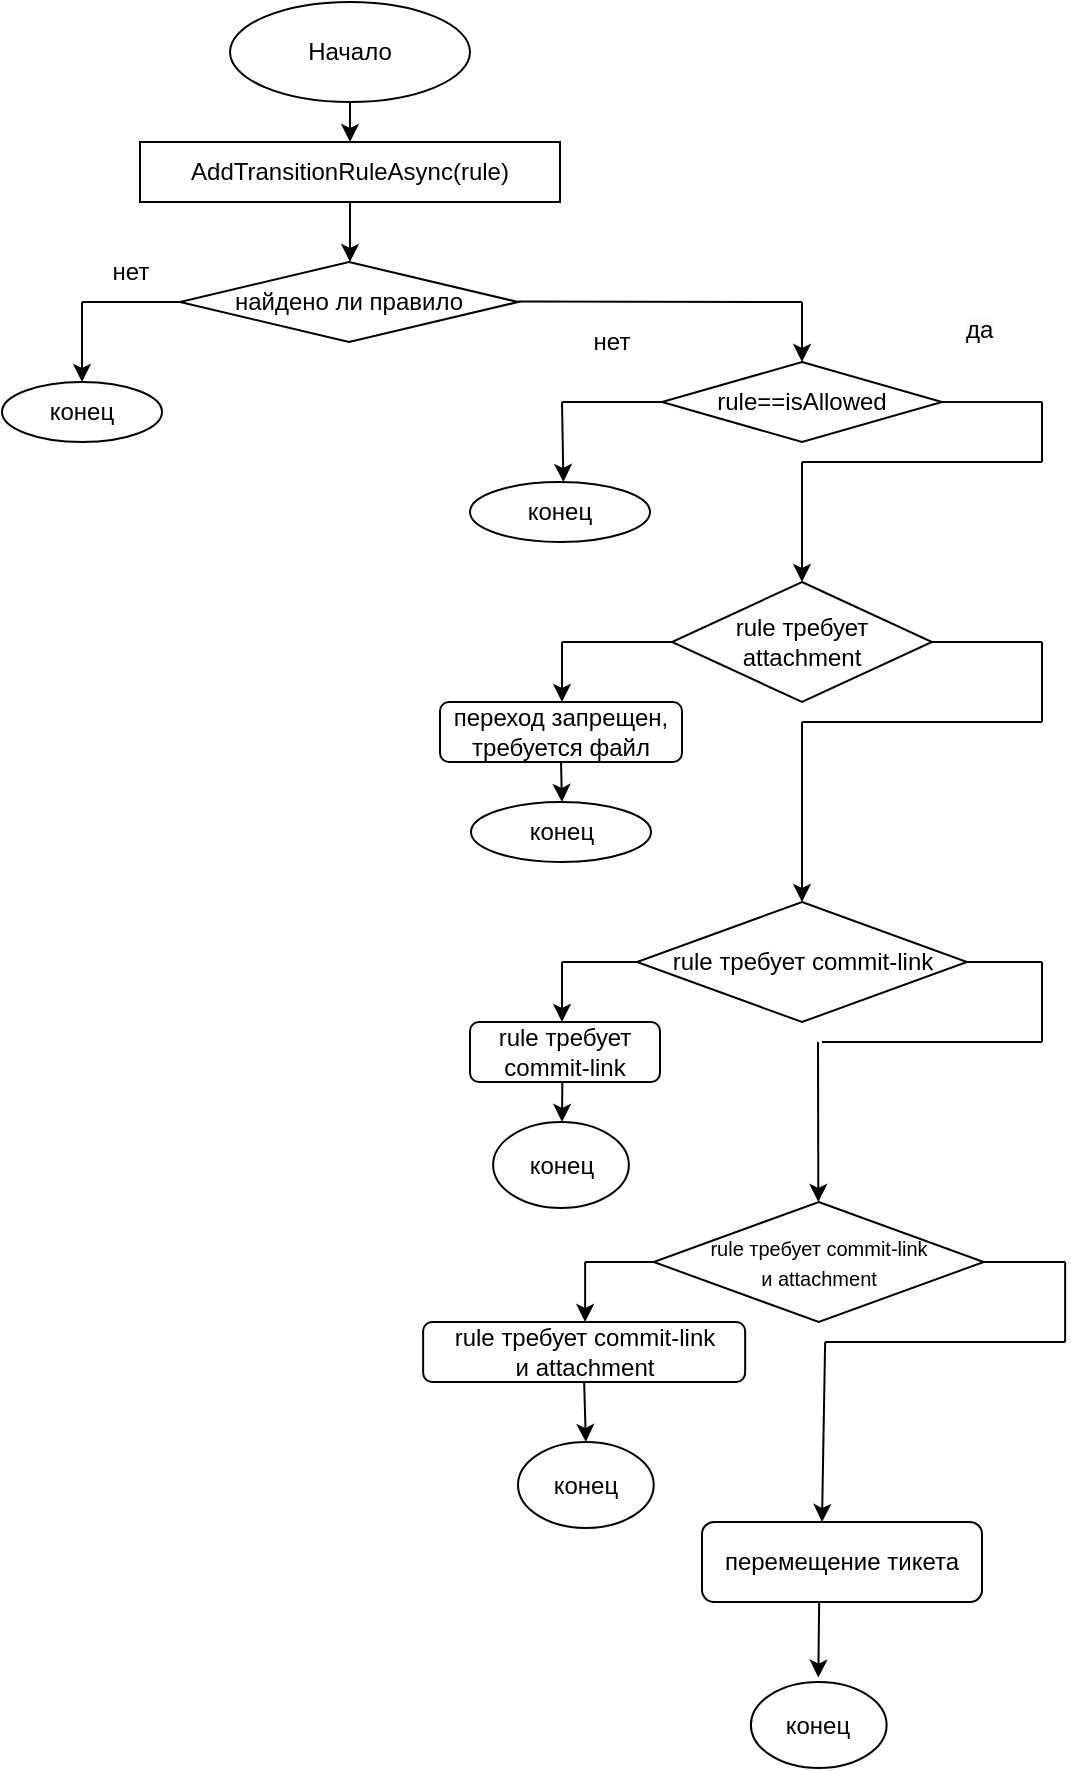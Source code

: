 <mxfile version="24.4.0" type="device">
  <diagram name="Страница — 1" id="gm39CGXu-ZYGcEcHNOXF">
    <mxGraphModel dx="618" dy="370" grid="1" gridSize="10" guides="1" tooltips="1" connect="1" arrows="1" fold="1" page="1" pageScale="1" pageWidth="827" pageHeight="1169" math="0" shadow="0">
      <root>
        <mxCell id="0" />
        <mxCell id="1" parent="0" />
        <mxCell id="g7q2NXaVJ_5jbfyVcMuL-1" value="Начало" style="ellipse;whiteSpace=wrap;html=1;" vertex="1" parent="1">
          <mxGeometry x="354" y="10" width="120" height="50" as="geometry" />
        </mxCell>
        <mxCell id="g7q2NXaVJ_5jbfyVcMuL-2" value="" style="endArrow=classic;html=1;rounded=0;exitX=0.5;exitY=1;exitDx=0;exitDy=0;" edge="1" parent="1" source="g7q2NXaVJ_5jbfyVcMuL-1">
          <mxGeometry width="50" height="50" relative="1" as="geometry">
            <mxPoint x="470" y="120" as="sourcePoint" />
            <mxPoint x="414" y="80" as="targetPoint" />
          </mxGeometry>
        </mxCell>
        <mxCell id="g7q2NXaVJ_5jbfyVcMuL-4" value="AddTransitionRuleAsync(rule)" style="rounded=0;whiteSpace=wrap;html=1;" vertex="1" parent="1">
          <mxGeometry x="309" y="80" width="210" height="30" as="geometry" />
        </mxCell>
        <mxCell id="g7q2NXaVJ_5jbfyVcMuL-5" value="" style="endArrow=classic;html=1;rounded=0;exitX=0.5;exitY=1;exitDx=0;exitDy=0;" edge="1" parent="1" source="g7q2NXaVJ_5jbfyVcMuL-4">
          <mxGeometry width="50" height="50" relative="1" as="geometry">
            <mxPoint x="410" y="180" as="sourcePoint" />
            <mxPoint x="414" y="140" as="targetPoint" />
          </mxGeometry>
        </mxCell>
        <mxCell id="g7q2NXaVJ_5jbfyVcMuL-6" value="найдено ли правило" style="rhombus;whiteSpace=wrap;html=1;" vertex="1" parent="1">
          <mxGeometry x="329" y="140" width="169" height="40" as="geometry" />
        </mxCell>
        <mxCell id="g7q2NXaVJ_5jbfyVcMuL-7" value="" style="endArrow=classic;html=1;rounded=0;exitX=0;exitY=0.5;exitDx=0;exitDy=0;" edge="1" parent="1">
          <mxGeometry width="50" height="50" relative="1" as="geometry">
            <mxPoint x="280" y="160" as="sourcePoint" />
            <mxPoint x="280" y="200" as="targetPoint" />
          </mxGeometry>
        </mxCell>
        <mxCell id="g7q2NXaVJ_5jbfyVcMuL-8" value="" style="endArrow=none;html=1;rounded=0;entryX=0;entryY=0.5;entryDx=0;entryDy=0;" edge="1" parent="1" target="g7q2NXaVJ_5jbfyVcMuL-6">
          <mxGeometry width="50" height="50" relative="1" as="geometry">
            <mxPoint x="280" y="160" as="sourcePoint" />
            <mxPoint x="330" y="120" as="targetPoint" />
          </mxGeometry>
        </mxCell>
        <mxCell id="g7q2NXaVJ_5jbfyVcMuL-9" value="нет" style="text;html=1;align=center;verticalAlign=middle;whiteSpace=wrap;rounded=0;" vertex="1" parent="1">
          <mxGeometry x="289" y="140" width="31" height="10" as="geometry" />
        </mxCell>
        <mxCell id="g7q2NXaVJ_5jbfyVcMuL-10" value="конец" style="ellipse;whiteSpace=wrap;html=1;" vertex="1" parent="1">
          <mxGeometry x="240" y="200" width="80" height="30" as="geometry" />
        </mxCell>
        <mxCell id="g7q2NXaVJ_5jbfyVcMuL-11" value="" style="endArrow=none;html=1;rounded=0;" edge="1" parent="1">
          <mxGeometry width="50" height="50" relative="1" as="geometry">
            <mxPoint x="498" y="159.72" as="sourcePoint" />
            <mxPoint x="640" y="160" as="targetPoint" />
          </mxGeometry>
        </mxCell>
        <mxCell id="g7q2NXaVJ_5jbfyVcMuL-12" value="" style="endArrow=classic;html=1;rounded=0;entryX=0.5;entryY=0;entryDx=0;entryDy=0;" edge="1" parent="1" target="g7q2NXaVJ_5jbfyVcMuL-13">
          <mxGeometry width="50" height="50" relative="1" as="geometry">
            <mxPoint x="640" y="160" as="sourcePoint" />
            <mxPoint x="640" y="180" as="targetPoint" />
          </mxGeometry>
        </mxCell>
        <mxCell id="g7q2NXaVJ_5jbfyVcMuL-13" value="rule==isAllowed" style="rhombus;whiteSpace=wrap;html=1;" vertex="1" parent="1">
          <mxGeometry x="570" y="190" width="140" height="40" as="geometry" />
        </mxCell>
        <mxCell id="g7q2NXaVJ_5jbfyVcMuL-15" value="" style="endArrow=none;html=1;rounded=0;entryX=0;entryY=0.5;entryDx=0;entryDy=0;" edge="1" parent="1" target="g7q2NXaVJ_5jbfyVcMuL-13">
          <mxGeometry width="50" height="50" relative="1" as="geometry">
            <mxPoint x="520" y="210" as="sourcePoint" />
            <mxPoint x="550" y="190" as="targetPoint" />
          </mxGeometry>
        </mxCell>
        <mxCell id="g7q2NXaVJ_5jbfyVcMuL-17" value="нет" style="text;html=1;align=center;verticalAlign=middle;whiteSpace=wrap;rounded=0;" vertex="1" parent="1">
          <mxGeometry x="530" y="170" width="30" height="20" as="geometry" />
        </mxCell>
        <mxCell id="g7q2NXaVJ_5jbfyVcMuL-18" value="конец" style="ellipse;whiteSpace=wrap;html=1;" vertex="1" parent="1">
          <mxGeometry x="474" y="250" width="90" height="30" as="geometry" />
        </mxCell>
        <mxCell id="g7q2NXaVJ_5jbfyVcMuL-19" value="" style="endArrow=none;html=1;rounded=0;exitX=1;exitY=0.5;exitDx=0;exitDy=0;strokeColor=#0D0D0D;" edge="1" parent="1" source="g7q2NXaVJ_5jbfyVcMuL-13">
          <mxGeometry width="50" height="50" relative="1" as="geometry">
            <mxPoint x="700" y="170" as="sourcePoint" />
            <mxPoint x="760" y="210" as="targetPoint" />
          </mxGeometry>
        </mxCell>
        <mxCell id="g7q2NXaVJ_5jbfyVcMuL-20" value="&lt;span style=&quot;color: rgb(0, 0, 0); font-family: Helvetica; font-size: 12px; font-style: normal; font-variant-ligatures: normal; font-variant-caps: normal; font-weight: 400; letter-spacing: normal; orphans: 2; text-align: center; text-indent: 0px; text-transform: none; widows: 2; word-spacing: 0px; -webkit-text-stroke-width: 0px; white-space: normal; background-color: rgb(251, 251, 251); text-decoration-thickness: initial; text-decoration-style: initial; text-decoration-color: initial; display: inline !important; float: none;&quot;&gt;да&lt;/span&gt;" style="text;whiteSpace=wrap;html=1;" vertex="1" parent="1">
          <mxGeometry x="720" y="160" width="20" height="20" as="geometry" />
        </mxCell>
        <mxCell id="g7q2NXaVJ_5jbfyVcMuL-22" value="" style="endArrow=classic;html=1;rounded=0;" edge="1" parent="1">
          <mxGeometry width="50" height="50" relative="1" as="geometry">
            <mxPoint x="640" y="240" as="sourcePoint" />
            <mxPoint x="640" y="300" as="targetPoint" />
          </mxGeometry>
        </mxCell>
        <mxCell id="g7q2NXaVJ_5jbfyVcMuL-27" value="" style="endArrow=classic;html=1;rounded=0;entryX=0.519;entryY=-0.001;entryDx=0;entryDy=0;entryPerimeter=0;" edge="1" parent="1" target="g7q2NXaVJ_5jbfyVcMuL-18">
          <mxGeometry width="50" height="50" relative="1" as="geometry">
            <mxPoint x="520" y="210" as="sourcePoint" />
            <mxPoint x="524" y="180" as="targetPoint" />
          </mxGeometry>
        </mxCell>
        <mxCell id="g7q2NXaVJ_5jbfyVcMuL-29" value="" style="endArrow=none;html=1;rounded=0;" edge="1" parent="1">
          <mxGeometry width="50" height="50" relative="1" as="geometry">
            <mxPoint x="760" y="240" as="sourcePoint" />
            <mxPoint x="760" y="210" as="targetPoint" />
          </mxGeometry>
        </mxCell>
        <mxCell id="g7q2NXaVJ_5jbfyVcMuL-30" value="" style="endArrow=none;html=1;rounded=0;" edge="1" parent="1">
          <mxGeometry width="50" height="50" relative="1" as="geometry">
            <mxPoint x="640" y="240" as="sourcePoint" />
            <mxPoint x="760" y="240" as="targetPoint" />
          </mxGeometry>
        </mxCell>
        <mxCell id="g7q2NXaVJ_5jbfyVcMuL-31" value="rule требует attachment" style="rhombus;whiteSpace=wrap;html=1;" vertex="1" parent="1">
          <mxGeometry x="575" y="300" width="130" height="60" as="geometry" />
        </mxCell>
        <mxCell id="g7q2NXaVJ_5jbfyVcMuL-32" value="" style="endArrow=classic;html=1;rounded=0;" edge="1" parent="1">
          <mxGeometry width="50" height="50" relative="1" as="geometry">
            <mxPoint x="520" y="330" as="sourcePoint" />
            <mxPoint x="520" y="360" as="targetPoint" />
          </mxGeometry>
        </mxCell>
        <mxCell id="g7q2NXaVJ_5jbfyVcMuL-33" value="" style="endArrow=none;html=1;rounded=0;entryX=0;entryY=0.5;entryDx=0;entryDy=0;" edge="1" parent="1" target="g7q2NXaVJ_5jbfyVcMuL-31">
          <mxGeometry width="50" height="50" relative="1" as="geometry">
            <mxPoint x="520" y="330" as="sourcePoint" />
            <mxPoint x="570" y="320" as="targetPoint" />
          </mxGeometry>
        </mxCell>
        <mxCell id="g7q2NXaVJ_5jbfyVcMuL-35" value="переход запрещен, требуется файл" style="rounded=1;whiteSpace=wrap;html=1;" vertex="1" parent="1">
          <mxGeometry x="459" y="360" width="121" height="30" as="geometry" />
        </mxCell>
        <mxCell id="g7q2NXaVJ_5jbfyVcMuL-36" value="" style="endArrow=classic;html=1;rounded=0;exitX=0.5;exitY=1;exitDx=0;exitDy=0;" edge="1" parent="1" source="g7q2NXaVJ_5jbfyVcMuL-35">
          <mxGeometry width="50" height="50" relative="1" as="geometry">
            <mxPoint x="520" y="440" as="sourcePoint" />
            <mxPoint x="520" y="410" as="targetPoint" />
          </mxGeometry>
        </mxCell>
        <mxCell id="g7q2NXaVJ_5jbfyVcMuL-37" value="конец" style="ellipse;whiteSpace=wrap;html=1;" vertex="1" parent="1">
          <mxGeometry x="474.5" y="410" width="90" height="30" as="geometry" />
        </mxCell>
        <mxCell id="g7q2NXaVJ_5jbfyVcMuL-38" value="" style="endArrow=none;html=1;rounded=0;exitX=1;exitY=0.5;exitDx=0;exitDy=0;" edge="1" parent="1" source="g7q2NXaVJ_5jbfyVcMuL-31">
          <mxGeometry width="50" height="50" relative="1" as="geometry">
            <mxPoint x="710" y="340" as="sourcePoint" />
            <mxPoint x="760" y="330" as="targetPoint" />
          </mxGeometry>
        </mxCell>
        <mxCell id="g7q2NXaVJ_5jbfyVcMuL-39" value="" style="endArrow=none;html=1;rounded=0;" edge="1" parent="1">
          <mxGeometry width="50" height="50" relative="1" as="geometry">
            <mxPoint x="760" y="370" as="sourcePoint" />
            <mxPoint x="760" y="330" as="targetPoint" />
          </mxGeometry>
        </mxCell>
        <mxCell id="g7q2NXaVJ_5jbfyVcMuL-40" value="" style="endArrow=none;html=1;rounded=0;" edge="1" parent="1">
          <mxGeometry width="50" height="50" relative="1" as="geometry">
            <mxPoint x="640" y="370" as="sourcePoint" />
            <mxPoint x="760" y="370" as="targetPoint" />
          </mxGeometry>
        </mxCell>
        <mxCell id="g7q2NXaVJ_5jbfyVcMuL-41" value="" style="endArrow=classic;html=1;rounded=0;" edge="1" parent="1">
          <mxGeometry width="50" height="50" relative="1" as="geometry">
            <mxPoint x="640" y="370" as="sourcePoint" />
            <mxPoint x="640" y="460" as="targetPoint" />
          </mxGeometry>
        </mxCell>
        <mxCell id="g7q2NXaVJ_5jbfyVcMuL-42" value="rule требует commit-link" style="rhombus;whiteSpace=wrap;html=1;" vertex="1" parent="1">
          <mxGeometry x="557.5" y="460" width="165" height="60" as="geometry" />
        </mxCell>
        <mxCell id="g7q2NXaVJ_5jbfyVcMuL-44" value="" style="endArrow=none;html=1;rounded=0;entryX=0;entryY=0.5;entryDx=0;entryDy=0;" edge="1" parent="1" target="g7q2NXaVJ_5jbfyVcMuL-42">
          <mxGeometry width="50" height="50" relative="1" as="geometry">
            <mxPoint x="520" y="490" as="sourcePoint" />
            <mxPoint x="540" y="480" as="targetPoint" />
          </mxGeometry>
        </mxCell>
        <mxCell id="g7q2NXaVJ_5jbfyVcMuL-45" value="" style="endArrow=classic;html=1;rounded=0;" edge="1" parent="1">
          <mxGeometry width="50" height="50" relative="1" as="geometry">
            <mxPoint x="520" y="490" as="sourcePoint" />
            <mxPoint x="520" y="520" as="targetPoint" />
          </mxGeometry>
        </mxCell>
        <mxCell id="g7q2NXaVJ_5jbfyVcMuL-46" value="rule требует commit-link" style="rounded=1;whiteSpace=wrap;html=1;" vertex="1" parent="1">
          <mxGeometry x="474" y="520" width="95" height="30" as="geometry" />
        </mxCell>
        <mxCell id="g7q2NXaVJ_5jbfyVcMuL-47" value="конец" style="ellipse;whiteSpace=wrap;html=1;" vertex="1" parent="1">
          <mxGeometry x="485.57" y="570" width="67.87" height="43" as="geometry" />
        </mxCell>
        <mxCell id="g7q2NXaVJ_5jbfyVcMuL-48" value="" style="endArrow=classic;html=1;rounded=0;exitX=0.486;exitY=1.011;exitDx=0;exitDy=0;exitPerimeter=0;" edge="1" parent="1" source="g7q2NXaVJ_5jbfyVcMuL-46">
          <mxGeometry width="50" height="50" relative="1" as="geometry">
            <mxPoint x="470" y="580" as="sourcePoint" />
            <mxPoint x="520" y="570" as="targetPoint" />
          </mxGeometry>
        </mxCell>
        <mxCell id="g7q2NXaVJ_5jbfyVcMuL-49" value="" style="endArrow=none;html=1;rounded=0;exitX=1;exitY=0.5;exitDx=0;exitDy=0;" edge="1" parent="1" source="g7q2NXaVJ_5jbfyVcMuL-42">
          <mxGeometry width="50" height="50" relative="1" as="geometry">
            <mxPoint x="730" y="510" as="sourcePoint" />
            <mxPoint x="760" y="490" as="targetPoint" />
          </mxGeometry>
        </mxCell>
        <mxCell id="g7q2NXaVJ_5jbfyVcMuL-50" value="" style="endArrow=none;html=1;rounded=0;" edge="1" parent="1">
          <mxGeometry width="50" height="50" relative="1" as="geometry">
            <mxPoint x="760" y="530" as="sourcePoint" />
            <mxPoint x="760" y="490" as="targetPoint" />
          </mxGeometry>
        </mxCell>
        <mxCell id="g7q2NXaVJ_5jbfyVcMuL-51" value="" style="endArrow=none;html=1;rounded=0;" edge="1" parent="1">
          <mxGeometry width="50" height="50" relative="1" as="geometry">
            <mxPoint x="650" y="530" as="sourcePoint" />
            <mxPoint x="760" y="530" as="targetPoint" />
          </mxGeometry>
        </mxCell>
        <mxCell id="g7q2NXaVJ_5jbfyVcMuL-52" value="" style="endArrow=classic;html=1;rounded=0;" edge="1" parent="1">
          <mxGeometry width="50" height="50" relative="1" as="geometry">
            <mxPoint x="648" y="530" as="sourcePoint" />
            <mxPoint x="648.17" y="610" as="targetPoint" />
          </mxGeometry>
        </mxCell>
        <mxCell id="g7q2NXaVJ_5jbfyVcMuL-53" value="&lt;font style=&quot;font-size: 10px;&quot;&gt;rule требует commit-link&lt;/font&gt;&lt;div&gt;&lt;font style=&quot;font-size: 10px;&quot;&gt;и attachment&lt;/font&gt;&lt;/div&gt;" style="rhombus;whiteSpace=wrap;html=1;" vertex="1" parent="1">
          <mxGeometry x="565.87" y="610" width="165" height="60" as="geometry" />
        </mxCell>
        <mxCell id="g7q2NXaVJ_5jbfyVcMuL-54" value="" style="endArrow=none;html=1;rounded=0;entryX=0;entryY=0.5;entryDx=0;entryDy=0;" edge="1" parent="1" target="g7q2NXaVJ_5jbfyVcMuL-53">
          <mxGeometry width="50" height="50" relative="1" as="geometry">
            <mxPoint x="531.57" y="640" as="sourcePoint" />
            <mxPoint x="551.57" y="630" as="targetPoint" />
          </mxGeometry>
        </mxCell>
        <mxCell id="g7q2NXaVJ_5jbfyVcMuL-55" value="" style="endArrow=classic;html=1;rounded=0;" edge="1" parent="1">
          <mxGeometry width="50" height="50" relative="1" as="geometry">
            <mxPoint x="531.57" y="640" as="sourcePoint" />
            <mxPoint x="531.57" y="670" as="targetPoint" />
          </mxGeometry>
        </mxCell>
        <mxCell id="g7q2NXaVJ_5jbfyVcMuL-56" value="rule требует commit-link и&amp;nbsp;&lt;font style=&quot;font-size: 12px;&quot;&gt;attachment&lt;/font&gt;" style="rounded=1;whiteSpace=wrap;html=1;" vertex="1" parent="1">
          <mxGeometry x="450.57" y="670" width="161" height="30" as="geometry" />
        </mxCell>
        <mxCell id="g7q2NXaVJ_5jbfyVcMuL-57" value="конец" style="ellipse;whiteSpace=wrap;html=1;" vertex="1" parent="1">
          <mxGeometry x="498" y="730" width="67.87" height="43" as="geometry" />
        </mxCell>
        <mxCell id="g7q2NXaVJ_5jbfyVcMuL-59" value="" style="endArrow=none;html=1;rounded=0;exitX=1;exitY=0.5;exitDx=0;exitDy=0;" edge="1" parent="1" source="g7q2NXaVJ_5jbfyVcMuL-53">
          <mxGeometry width="50" height="50" relative="1" as="geometry">
            <mxPoint x="741.57" y="660" as="sourcePoint" />
            <mxPoint x="771.57" y="640" as="targetPoint" />
          </mxGeometry>
        </mxCell>
        <mxCell id="g7q2NXaVJ_5jbfyVcMuL-60" value="" style="endArrow=none;html=1;rounded=0;" edge="1" parent="1">
          <mxGeometry width="50" height="50" relative="1" as="geometry">
            <mxPoint x="771.57" y="680" as="sourcePoint" />
            <mxPoint x="771.57" y="640" as="targetPoint" />
          </mxGeometry>
        </mxCell>
        <mxCell id="g7q2NXaVJ_5jbfyVcMuL-61" value="" style="endArrow=none;html=1;rounded=0;" edge="1" parent="1">
          <mxGeometry width="50" height="50" relative="1" as="geometry">
            <mxPoint x="651.57" y="680" as="sourcePoint" />
            <mxPoint x="771.57" y="680" as="targetPoint" />
          </mxGeometry>
        </mxCell>
        <mxCell id="g7q2NXaVJ_5jbfyVcMuL-62" value="" style="endArrow=classic;html=1;rounded=0;" edge="1" parent="1">
          <mxGeometry width="50" height="50" relative="1" as="geometry">
            <mxPoint x="651.57" y="680" as="sourcePoint" />
            <mxPoint x="650" y="770" as="targetPoint" />
          </mxGeometry>
        </mxCell>
        <mxCell id="g7q2NXaVJ_5jbfyVcMuL-63" value="" style="endArrow=classic;html=1;rounded=0;exitX=0.5;exitY=1;exitDx=0;exitDy=0;entryX=0.5;entryY=0;entryDx=0;entryDy=0;" edge="1" parent="1" source="g7q2NXaVJ_5jbfyVcMuL-56" target="g7q2NXaVJ_5jbfyVcMuL-57">
          <mxGeometry width="50" height="50" relative="1" as="geometry">
            <mxPoint x="540" y="750" as="sourcePoint" />
            <mxPoint x="590" y="700" as="targetPoint" />
          </mxGeometry>
        </mxCell>
        <mxCell id="g7q2NXaVJ_5jbfyVcMuL-64" value="перемещение тикета" style="rounded=1;whiteSpace=wrap;html=1;" vertex="1" parent="1">
          <mxGeometry x="590" y="770" width="140" height="40" as="geometry" />
        </mxCell>
        <mxCell id="g7q2NXaVJ_5jbfyVcMuL-65" value="" style="endArrow=classic;html=1;rounded=0;exitX=0.403;exitY=1.056;exitDx=0;exitDy=0;exitPerimeter=0;" edge="1" parent="1">
          <mxGeometry width="50" height="50" relative="1" as="geometry">
            <mxPoint x="648.58" y="810.0" as="sourcePoint" />
            <mxPoint x="648.16" y="847.76" as="targetPoint" />
          </mxGeometry>
        </mxCell>
        <mxCell id="g7q2NXaVJ_5jbfyVcMuL-67" value="конец" style="ellipse;whiteSpace=wrap;html=1;" vertex="1" parent="1">
          <mxGeometry x="614.44" y="850" width="67.87" height="43" as="geometry" />
        </mxCell>
      </root>
    </mxGraphModel>
  </diagram>
</mxfile>
